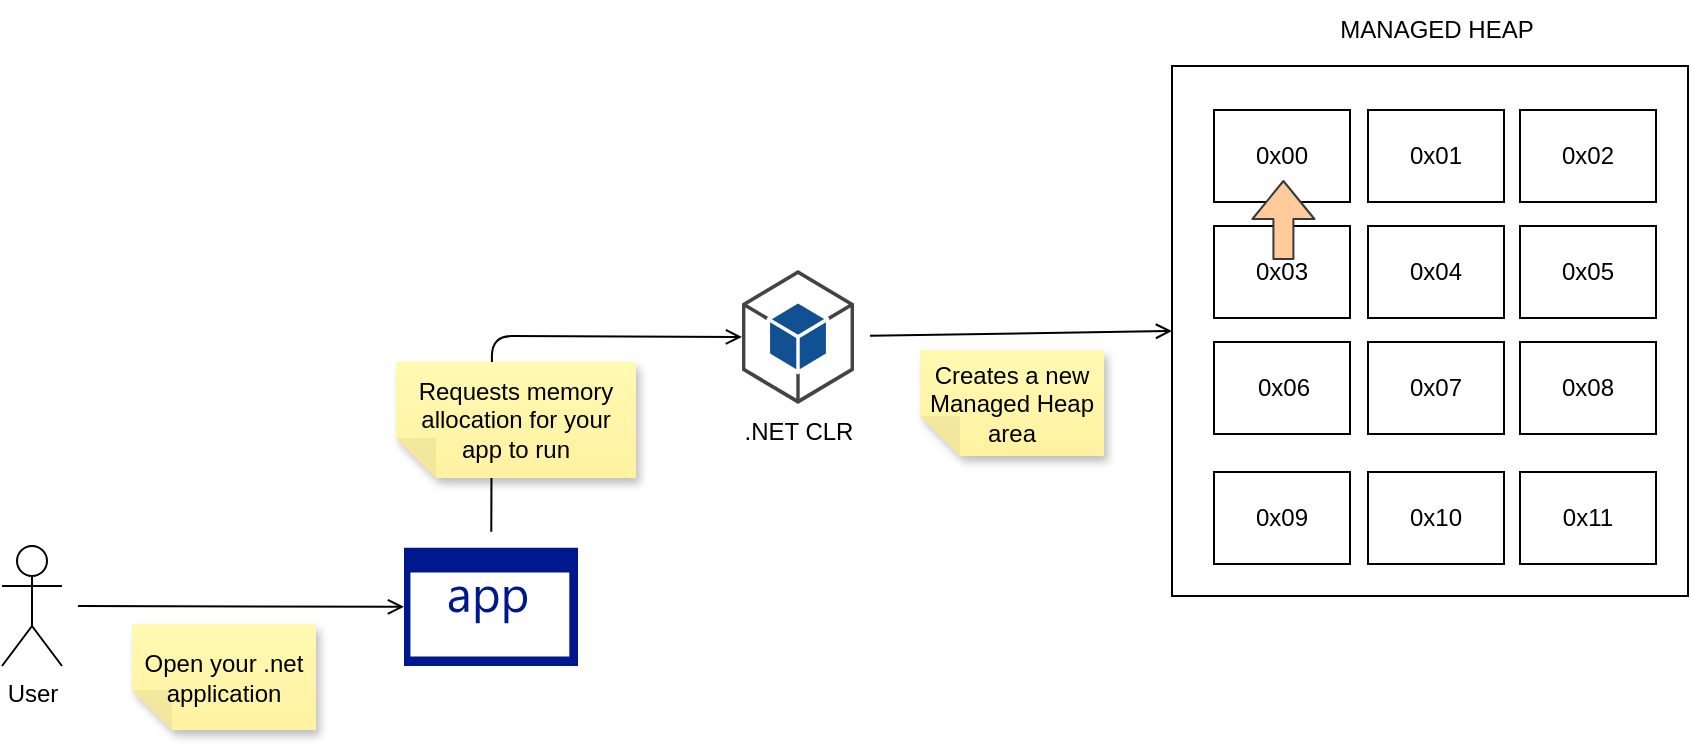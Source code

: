 <mxfile version="20.8.16" type="github">
  <diagram name="Page-1" id="L6RW1Ucdor-18qdTrV9w">
    <mxGraphModel dx="2243" dy="1697" grid="0" gridSize="10" guides="1" tooltips="1" connect="1" arrows="1" fold="1" page="0" pageScale="1" pageWidth="850" pageHeight="1100" math="0" shadow="0">
      <root>
        <mxCell id="0" />
        <mxCell id="1" parent="0" />
        <mxCell id="Q_MiIkE4cjON7g1NegED-39" value="" style="rounded=0;whiteSpace=wrap;html=1;" vertex="1" parent="1">
          <mxGeometry x="-38" y="-800" width="258" height="265" as="geometry" />
        </mxCell>
        <mxCell id="Q_MiIkE4cjON7g1NegED-2" value="" style="verticalLabelPosition=bottom;verticalAlign=top;html=1;shape=mxgraph.basic.rect;fillColor2=none;strokeWidth=1;size=20;indent=5;" vertex="1" parent="1">
          <mxGeometry x="-17" y="-778" width="68" height="46" as="geometry" />
        </mxCell>
        <mxCell id="Q_MiIkE4cjON7g1NegED-3" value="0x00" style="text;html=1;strokeColor=none;fillColor=none;align=center;verticalAlign=middle;whiteSpace=wrap;rounded=0;" vertex="1" parent="1">
          <mxGeometry x="-13" y="-770" width="60" height="30" as="geometry" />
        </mxCell>
        <mxCell id="Q_MiIkE4cjON7g1NegED-4" value="" style="verticalLabelPosition=bottom;verticalAlign=top;html=1;shape=mxgraph.basic.rect;fillColor2=none;strokeWidth=1;size=20;indent=5;" vertex="1" parent="1">
          <mxGeometry x="60" y="-778" width="68" height="46" as="geometry" />
        </mxCell>
        <mxCell id="Q_MiIkE4cjON7g1NegED-5" value="0x01" style="text;html=1;strokeColor=none;fillColor=none;align=center;verticalAlign=middle;whiteSpace=wrap;rounded=0;" vertex="1" parent="1">
          <mxGeometry x="64" y="-770" width="60" height="30" as="geometry" />
        </mxCell>
        <mxCell id="Q_MiIkE4cjON7g1NegED-6" value="" style="verticalLabelPosition=bottom;verticalAlign=top;html=1;shape=mxgraph.basic.rect;fillColor2=none;strokeWidth=1;size=20;indent=5;" vertex="1" parent="1">
          <mxGeometry x="136" y="-778" width="68" height="46" as="geometry" />
        </mxCell>
        <mxCell id="Q_MiIkE4cjON7g1NegED-7" value="0x02" style="text;html=1;strokeColor=none;fillColor=none;align=center;verticalAlign=middle;whiteSpace=wrap;rounded=0;" vertex="1" parent="1">
          <mxGeometry x="140" y="-770" width="60" height="30" as="geometry" />
        </mxCell>
        <mxCell id="Q_MiIkE4cjON7g1NegED-8" value="" style="verticalLabelPosition=bottom;verticalAlign=top;html=1;shape=mxgraph.basic.rect;fillColor2=none;strokeWidth=1;size=20;indent=5;" vertex="1" parent="1">
          <mxGeometry x="-17" y="-720" width="68" height="46" as="geometry" />
        </mxCell>
        <mxCell id="Q_MiIkE4cjON7g1NegED-9" value="0x03" style="text;html=1;strokeColor=none;fillColor=none;align=center;verticalAlign=middle;whiteSpace=wrap;rounded=0;" vertex="1" parent="1">
          <mxGeometry x="-13" y="-712" width="60" height="30" as="geometry" />
        </mxCell>
        <mxCell id="Q_MiIkE4cjON7g1NegED-10" value="" style="verticalLabelPosition=bottom;verticalAlign=top;html=1;shape=mxgraph.basic.rect;fillColor2=none;strokeWidth=1;size=20;indent=5;" vertex="1" parent="1">
          <mxGeometry x="60" y="-720" width="68" height="46" as="geometry" />
        </mxCell>
        <mxCell id="Q_MiIkE4cjON7g1NegED-11" value="0x04" style="text;html=1;strokeColor=none;fillColor=none;align=center;verticalAlign=middle;whiteSpace=wrap;rounded=0;" vertex="1" parent="1">
          <mxGeometry x="64" y="-712" width="60" height="30" as="geometry" />
        </mxCell>
        <mxCell id="Q_MiIkE4cjON7g1NegED-12" value="" style="verticalLabelPosition=bottom;verticalAlign=top;html=1;shape=mxgraph.basic.rect;fillColor2=none;strokeWidth=1;size=20;indent=5;" vertex="1" parent="1">
          <mxGeometry x="136" y="-720" width="68" height="46" as="geometry" />
        </mxCell>
        <mxCell id="Q_MiIkE4cjON7g1NegED-13" value="0x05" style="text;html=1;strokeColor=none;fillColor=none;align=center;verticalAlign=middle;whiteSpace=wrap;rounded=0;" vertex="1" parent="1">
          <mxGeometry x="140" y="-712" width="60" height="30" as="geometry" />
        </mxCell>
        <mxCell id="Q_MiIkE4cjON7g1NegED-14" value="" style="verticalLabelPosition=bottom;verticalAlign=top;html=1;shape=mxgraph.basic.rect;fillColor2=none;strokeWidth=1;size=20;indent=5;" vertex="1" parent="1">
          <mxGeometry x="-17" y="-662" width="68" height="46" as="geometry" />
        </mxCell>
        <mxCell id="Q_MiIkE4cjON7g1NegED-15" value="0x06" style="text;html=1;strokeColor=none;fillColor=none;align=center;verticalAlign=middle;whiteSpace=wrap;rounded=0;" vertex="1" parent="1">
          <mxGeometry x="-12" y="-654" width="60" height="30" as="geometry" />
        </mxCell>
        <mxCell id="Q_MiIkE4cjON7g1NegED-16" value="" style="verticalLabelPosition=bottom;verticalAlign=top;html=1;shape=mxgraph.basic.rect;fillColor2=none;strokeWidth=1;size=20;indent=5;" vertex="1" parent="1">
          <mxGeometry x="60" y="-662" width="68" height="46" as="geometry" />
        </mxCell>
        <mxCell id="Q_MiIkE4cjON7g1NegED-17" value="0x07" style="text;html=1;strokeColor=none;fillColor=none;align=center;verticalAlign=middle;whiteSpace=wrap;rounded=0;" vertex="1" parent="1">
          <mxGeometry x="64" y="-654" width="60" height="30" as="geometry" />
        </mxCell>
        <mxCell id="Q_MiIkE4cjON7g1NegED-18" value="" style="verticalLabelPosition=bottom;verticalAlign=top;html=1;shape=mxgraph.basic.rect;fillColor2=none;strokeWidth=1;size=20;indent=5;" vertex="1" parent="1">
          <mxGeometry x="136" y="-662" width="68" height="46" as="geometry" />
        </mxCell>
        <mxCell id="Q_MiIkE4cjON7g1NegED-19" value="0x08" style="text;html=1;strokeColor=none;fillColor=none;align=center;verticalAlign=middle;whiteSpace=wrap;rounded=0;" vertex="1" parent="1">
          <mxGeometry x="140" y="-654" width="60" height="30" as="geometry" />
        </mxCell>
        <mxCell id="Q_MiIkE4cjON7g1NegED-20" value="" style="verticalLabelPosition=bottom;verticalAlign=top;html=1;shape=mxgraph.basic.rect;fillColor2=none;strokeWidth=1;size=20;indent=5;" vertex="1" parent="1">
          <mxGeometry x="-17" y="-597" width="68" height="46" as="geometry" />
        </mxCell>
        <mxCell id="Q_MiIkE4cjON7g1NegED-21" value="0x09" style="text;html=1;strokeColor=none;fillColor=none;align=center;verticalAlign=middle;whiteSpace=wrap;rounded=0;" vertex="1" parent="1">
          <mxGeometry x="-13" y="-589" width="60" height="30" as="geometry" />
        </mxCell>
        <mxCell id="Q_MiIkE4cjON7g1NegED-22" value="" style="verticalLabelPosition=bottom;verticalAlign=top;html=1;shape=mxgraph.basic.rect;fillColor2=none;strokeWidth=1;size=20;indent=5;" vertex="1" parent="1">
          <mxGeometry x="60" y="-597" width="68" height="46" as="geometry" />
        </mxCell>
        <mxCell id="Q_MiIkE4cjON7g1NegED-23" value="0x10" style="text;html=1;strokeColor=none;fillColor=none;align=center;verticalAlign=middle;whiteSpace=wrap;rounded=0;" vertex="1" parent="1">
          <mxGeometry x="64" y="-589" width="60" height="30" as="geometry" />
        </mxCell>
        <mxCell id="Q_MiIkE4cjON7g1NegED-24" value="" style="verticalLabelPosition=bottom;verticalAlign=top;html=1;shape=mxgraph.basic.rect;fillColor2=none;strokeWidth=1;size=20;indent=5;" vertex="1" parent="1">
          <mxGeometry x="136" y="-597" width="68" height="46" as="geometry" />
        </mxCell>
        <mxCell id="Q_MiIkE4cjON7g1NegED-25" value="0x11" style="text;html=1;strokeColor=none;fillColor=none;align=center;verticalAlign=middle;whiteSpace=wrap;rounded=0;" vertex="1" parent="1">
          <mxGeometry x="140" y="-589" width="60" height="30" as="geometry" />
        </mxCell>
        <mxCell id="Q_MiIkE4cjON7g1NegED-36" style="orthogonalLoop=1;jettySize=auto;html=1;entryX=0;entryY=0.5;entryDx=0;entryDy=0;entryPerimeter=0;endArrow=open;sourcePerimeterSpacing=8;targetPerimeterSpacing=8;" edge="1" parent="1" source="Q_MiIkE4cjON7g1NegED-26" target="Q_MiIkE4cjON7g1NegED-33">
          <mxGeometry relative="1" as="geometry" />
        </mxCell>
        <mxCell id="Q_MiIkE4cjON7g1NegED-26" value="User" style="shape=umlActor;verticalLabelPosition=bottom;verticalAlign=top;html=1;outlineConnect=0;" vertex="1" parent="1">
          <mxGeometry x="-623" y="-560" width="30" height="60" as="geometry" />
        </mxCell>
        <mxCell id="Q_MiIkE4cjON7g1NegED-42" style="edgeStyle=none;orthogonalLoop=1;jettySize=auto;html=1;entryX=0;entryY=0.5;entryDx=0;entryDy=0;endArrow=open;sourcePerimeterSpacing=8;targetPerimeterSpacing=8;" edge="1" parent="1" source="Q_MiIkE4cjON7g1NegED-27" target="Q_MiIkE4cjON7g1NegED-39">
          <mxGeometry relative="1" as="geometry" />
        </mxCell>
        <mxCell id="Q_MiIkE4cjON7g1NegED-27" value=".NET CLR" style="outlineConnect=0;dashed=0;verticalLabelPosition=bottom;verticalAlign=top;align=center;html=1;shape=mxgraph.aws3.android;fillColor=#115193;gradientColor=none;" vertex="1" parent="1">
          <mxGeometry x="-253" y="-698" width="56" height="67" as="geometry" />
        </mxCell>
        <mxCell id="Q_MiIkE4cjON7g1NegED-30" value="Open your .net application" style="shape=note;whiteSpace=wrap;html=1;backgroundOutline=1;fontColor=#000000;darkOpacity=0.05;fillColor=#FFF9B2;strokeColor=none;fillStyle=solid;direction=west;gradientDirection=north;gradientColor=#FFF2A1;shadow=1;size=20;pointerEvents=1;" vertex="1" parent="1">
          <mxGeometry x="-558" y="-521" width="92" height="53" as="geometry" />
        </mxCell>
        <mxCell id="Q_MiIkE4cjON7g1NegED-37" style="edgeStyle=none;orthogonalLoop=1;jettySize=auto;html=1;entryX=0;entryY=0.5;entryDx=0;entryDy=0;entryPerimeter=0;endArrow=open;sourcePerimeterSpacing=8;targetPerimeterSpacing=8;" edge="1" parent="1" source="Q_MiIkE4cjON7g1NegED-33" target="Q_MiIkE4cjON7g1NegED-27">
          <mxGeometry relative="1" as="geometry">
            <Array as="points">
              <mxPoint x="-378" y="-665" />
            </Array>
          </mxGeometry>
        </mxCell>
        <mxCell id="Q_MiIkE4cjON7g1NegED-33" value="" style="sketch=0;aspect=fixed;pointerEvents=1;shadow=0;dashed=0;html=1;strokeColor=none;labelPosition=center;verticalLabelPosition=bottom;verticalAlign=top;align=center;fillColor=#00188D;shape=mxgraph.mscae.enterprise.application" vertex="1" parent="1">
          <mxGeometry x="-422" y="-559.16" width="87" height="59.16" as="geometry" />
        </mxCell>
        <mxCell id="Q_MiIkE4cjON7g1NegED-38" value="Requests memory allocation for your app to run" style="shape=note;whiteSpace=wrap;html=1;backgroundOutline=1;fontColor=#000000;darkOpacity=0.05;fillColor=#FFF9B2;strokeColor=none;fillStyle=solid;direction=west;gradientDirection=north;gradientColor=#FFF2A1;shadow=1;size=20;pointerEvents=1;" vertex="1" parent="1">
          <mxGeometry x="-426" y="-652" width="120" height="58" as="geometry" />
        </mxCell>
        <mxCell id="Q_MiIkE4cjON7g1NegED-40" value="MANAGED HEAP" style="text;html=1;strokeColor=none;fillColor=none;align=center;verticalAlign=middle;whiteSpace=wrap;rounded=0;" vertex="1" parent="1">
          <mxGeometry x="42.5" y="-833" width="103" height="30" as="geometry" />
        </mxCell>
        <mxCell id="Q_MiIkE4cjON7g1NegED-43" value="Creates a new Managed Heap area" style="shape=note;whiteSpace=wrap;html=1;backgroundOutline=1;fontColor=#000000;darkOpacity=0.05;fillColor=#FFF9B2;strokeColor=none;fillStyle=solid;direction=west;gradientDirection=north;gradientColor=#FFF2A1;shadow=1;size=20;pointerEvents=1;" vertex="1" parent="1">
          <mxGeometry x="-164" y="-658" width="92" height="53" as="geometry" />
        </mxCell>
        <mxCell id="Q_MiIkE4cjON7g1NegED-45" value="" style="shape=flexArrow;endArrow=classic;html=1;sourcePerimeterSpacing=8;targetPerimeterSpacing=8;fillColor=#ffcc99;strokeColor=#36393d;" edge="1" parent="1">
          <mxGeometry width="50" height="50" relative="1" as="geometry">
            <mxPoint x="17.71" y="-703" as="sourcePoint" />
            <mxPoint x="17.71" y="-743" as="targetPoint" />
          </mxGeometry>
        </mxCell>
      </root>
    </mxGraphModel>
  </diagram>
</mxfile>
